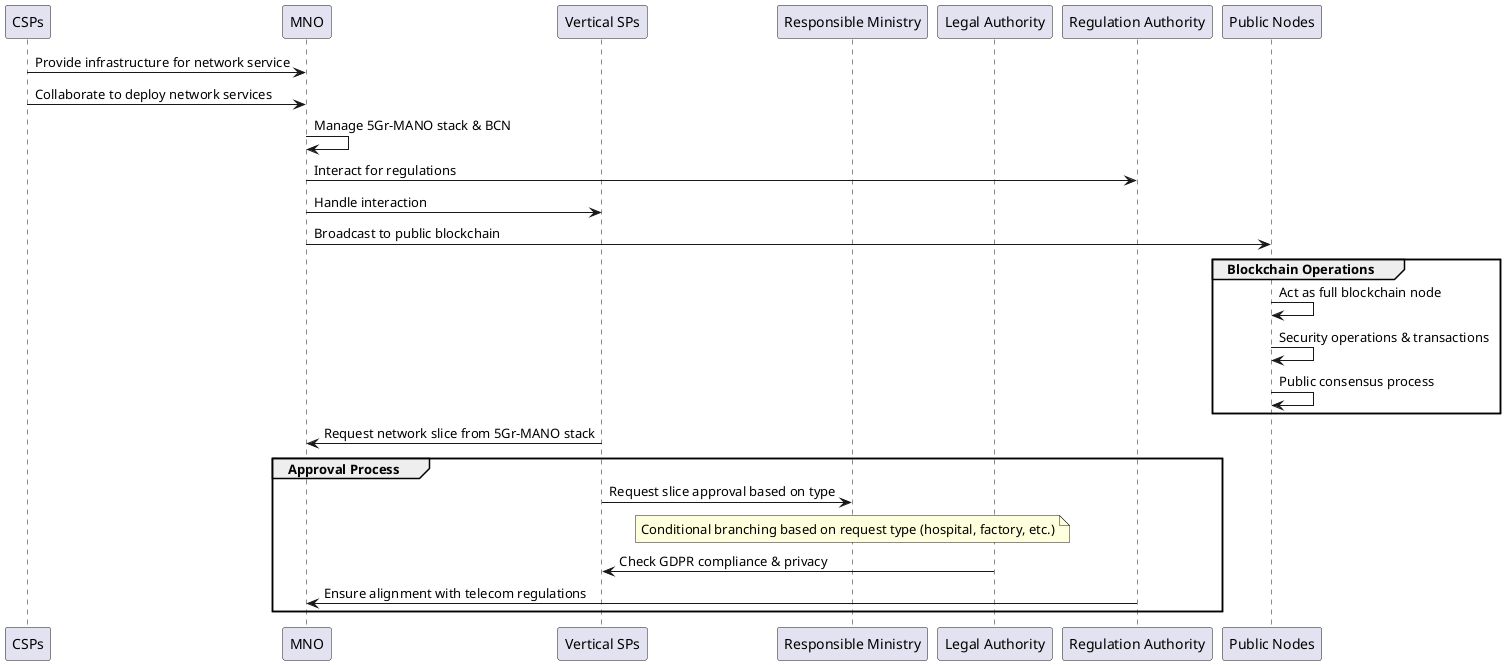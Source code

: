@startuml

participant "CSPs" as CSPs
participant "MNO" as MNO
participant "Vertical SPs" as VSPs
participant "Responsible Ministry" as Ministry
participant "Legal Authority" as Legal
participant "Regulation Authority" as Regulation
participant "Public Nodes" as PNodes

CSPs -> MNO: Provide infrastructure for network service
CSPs -> MNO: Collaborate to deploy network services
MNO -> MNO: Manage 5Gr-MANO stack & BCN
MNO -> Regulation: Interact for regulations
MNO -> VSPs: Handle interaction
MNO -> PNodes: Broadcast to public blockchain

group Blockchain Operations
    PNodes -> PNodes: Act as full blockchain node
    PNodes -> PNodes: Security operations & transactions
    PNodes -> PNodes: Public consensus process
end group

VSPs -> MNO: Request network slice from 5Gr-MANO stack

group Approval Process
    VSPs -> Ministry: Request slice approval based on type
    note over Ministry: Conditional branching based on request type (hospital, factory, etc.)
    Legal -> VSPs: Check GDPR compliance & privacy
    Regulation -> MNO: Ensure alignment with telecom regulations
end group

@enduml
